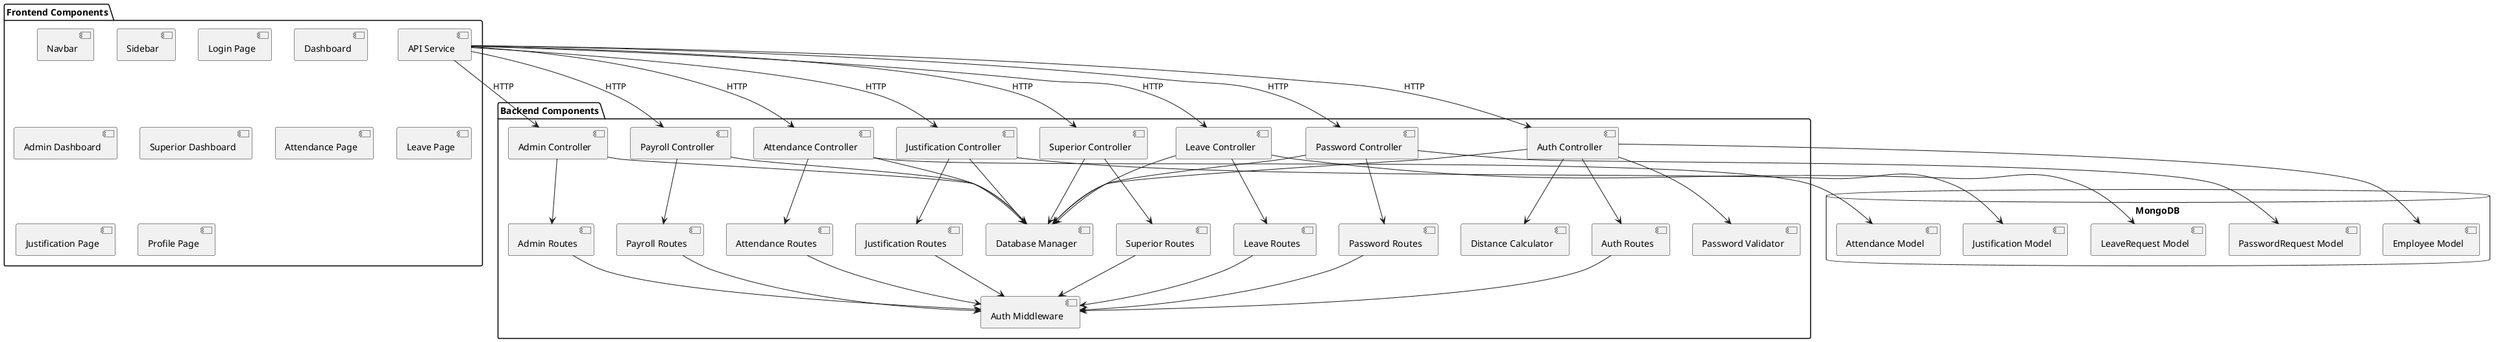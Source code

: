 @startuml Component Diagram

package "Frontend Components" {
  component [Navbar] as Navbar
  component [Sidebar] as Sidebar
  component [Login Page] as LoginPage
  component [Dashboard] as Dashboard
  component [Admin Dashboard] as AdminDashboard
  component [Superior Dashboard] as SuperiorDashboard
  component [Attendance Page] as AttendancePage
  component [Leave Page] as LeavePage
  component [Justification Page] as JustificationPage
  component [Profile Page] as ProfilePage
  component [API Service] as APIService
}

package "Backend Components" {
  component [Auth Controller] as AuthController
  component [Attendance Controller] as AttendanceController
  component [Leave Controller] as LeaveController
  component [Justification Controller] as JustificationController
  component [Superior Controller] as SuperiorController
  component [Admin Controller] as AdminController
  component [Payroll Controller] as PayrollController
  component [Password Controller] as PasswordController

  component [Auth Routes] as AuthRoutes
  component [Attendance Routes] as AttendanceRoutes
  component [Leave Routes] as LeaveRoutes
  component [Justification Routes] as JustificationRoutes
  component [Superior Routes] as SuperiorRoutes
  component [Admin Routes] as AdminRoutes
  component [Payroll Routes] as PayrollRoutes
  component [Password Routes] as PasswordRoutes

  component [Auth Middleware] as AuthMiddleware
  component [Database Manager] as DatabaseManager
  component [Password Validator] as PasswordValidator
  component [Distance Calculator] as DistanceCalculator
}

database "MongoDB" as DB {
  component [Employee Model] as EmployeeModel
  component [Attendance Model] as AttendanceModel
  component [LeaveRequest Model] as LeaveModel
  component [Justification Model] as JustificationModel
  component [PasswordRequest Model] as PasswordModel
}

APIService --> AuthController : HTTP
APIService --> AttendanceController : HTTP
APIService --> LeaveController : HTTP
APIService --> JustificationController : HTTP
APIService --> SuperiorController : HTTP
APIService --> AdminController : HTTP
APIService --> PayrollController : HTTP
APIService --> PasswordController : HTTP

AuthController --> AuthRoutes
AttendanceController --> AttendanceRoutes
LeaveController --> LeaveRoutes
JustificationController --> JustificationRoutes
SuperiorController --> SuperiorRoutes
AdminController --> AdminRoutes
PayrollController --> PayrollRoutes
PasswordController --> PasswordRoutes

AuthRoutes --> AuthMiddleware
AttendanceRoutes --> AuthMiddleware
LeaveRoutes --> AuthMiddleware
JustificationRoutes --> AuthMiddleware
SuperiorRoutes --> AuthMiddleware
AdminRoutes --> AuthMiddleware
PayrollRoutes --> AuthMiddleware
PasswordRoutes --> AuthMiddleware

AuthController --> EmployeeModel
AttendanceController --> AttendanceModel
LeaveController --> LeaveModel
JustificationController --> JustificationModel
PasswordController --> PasswordModel

AuthController --> PasswordValidator
AuthController --> DistanceCalculator

AuthController --> DatabaseManager
AttendanceController --> DatabaseManager
LeaveController --> DatabaseManager
JustificationController --> DatabaseManager
SuperiorController --> DatabaseManager
AdminController --> DatabaseManager
PayrollController --> DatabaseManager
PasswordController --> DatabaseManager

@enduml
